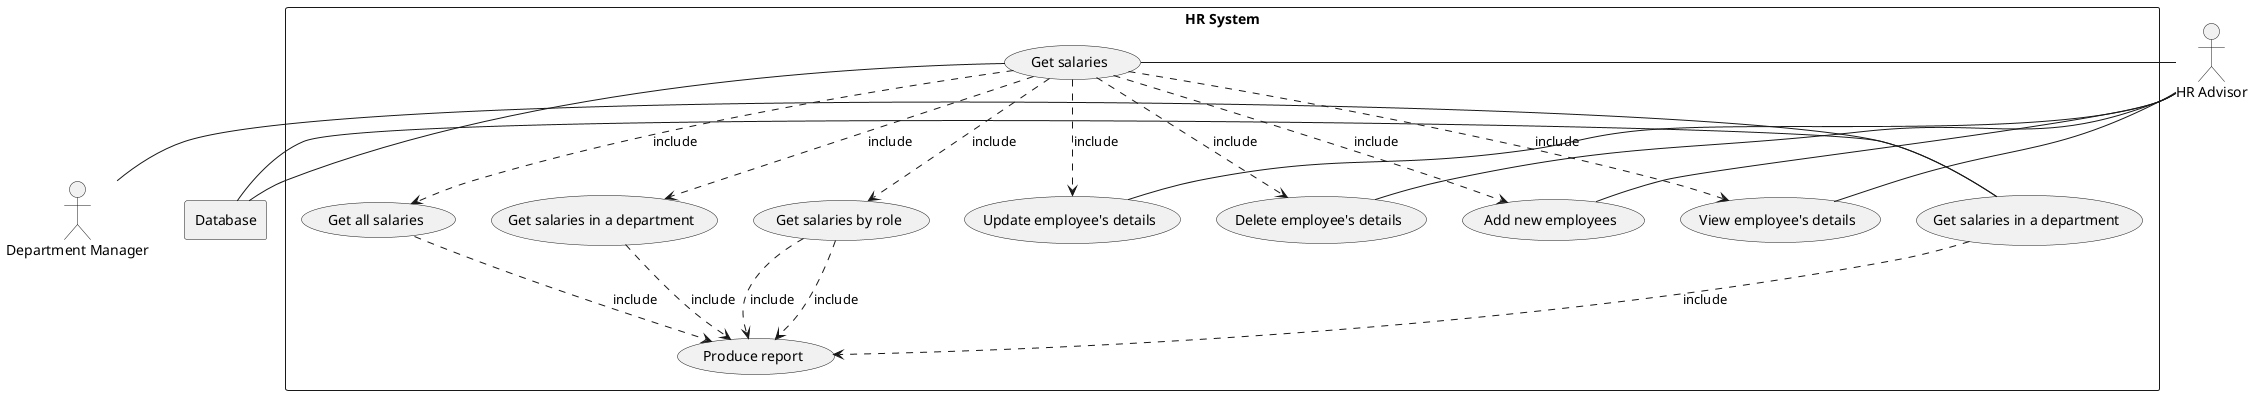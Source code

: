 @startuml

actor HR as "HR Advisor"
actor DM as "Department Manager"

rectangle Database

rectangle "HR System" {
    usecase UC as "Get salaries"
    usecase UC1 as "Get all salaries"
    usecase UC2 as "Get salaries in a department"
    usecase UC3 as "Get salaries in a department"
    usecase UC4 as "Get salaries by role"
    usecase UC5 as "Add new employees"
    usecase UC6 as "View employee's details"
    usecase UC7 as "Update employee's details"
    usecase UC8 as "Delete employee's details"

    usecase UCa as "Produce report"

    UC ..> UC1 : include
    UC ..> UC2 : include
    DM - UC3
    UC ..> UC4 : include
    UC ..> UC5 : include
    UC ..> UC6 : include
    UC ..> UC7 : include
    UC ..> UC8 : include

    UC1 ..> UCa : include
    UC2 ..> UCa : include
    UC3 ..> UCa : include
    UC4 ..> UCa : include

    HR - UC
    UC3 - Database
    HR - UC5
    HR - UC6
    HR - UC7
    HR - UC8
    UC4 ..> UCa : include
    UC - Database
}

@enduml